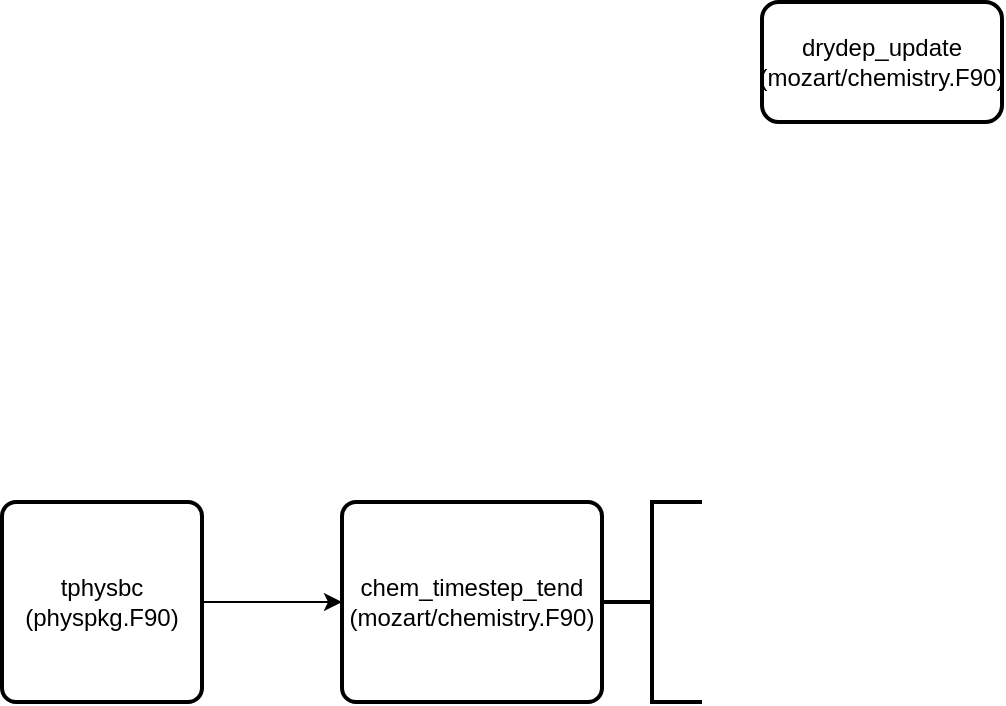 <mxfile version="20.8.11" type="github"><diagram name="Page-1" id="RVc5O75SGtg6AM-p8no6"><mxGraphModel dx="2092" dy="763" grid="1" gridSize="10" guides="1" tooltips="1" connect="1" arrows="1" fold="1" page="1" pageScale="1" pageWidth="850" pageHeight="1100" math="0" shadow="0"><root><mxCell id="0"/><mxCell id="1" parent="0"/><mxCell id="3C-lH5bUP-_9y8NJJMrf-3" value="" style="edgeStyle=orthogonalEdgeStyle;rounded=0;orthogonalLoop=1;jettySize=auto;html=1;" edge="1" parent="1" source="3C-lH5bUP-_9y8NJJMrf-1" target="3C-lH5bUP-_9y8NJJMrf-2"><mxGeometry relative="1" as="geometry"/></mxCell><mxCell id="3C-lH5bUP-_9y8NJJMrf-1" value="tphysbc&lt;br&gt;(physpkg.F90)" style="rounded=1;whiteSpace=wrap;html=1;absoluteArcSize=1;arcSize=14;strokeWidth=2;" vertex="1" parent="1"><mxGeometry x="-810" y="320" width="100" height="100" as="geometry"/></mxCell><mxCell id="3C-lH5bUP-_9y8NJJMrf-2" value="chem_timestep_tend&lt;br&gt;(mozart/chemistry.F90)" style="rounded=1;whiteSpace=wrap;html=1;absoluteArcSize=1;arcSize=14;strokeWidth=2;" vertex="1" parent="1"><mxGeometry x="-640" y="320" width="130" height="100" as="geometry"/></mxCell><mxCell id="3C-lH5bUP-_9y8NJJMrf-4" value="drydep_update&lt;br&gt;(mozart/chemistry.F90)" style="rounded=1;whiteSpace=wrap;html=1;arcSize=14;strokeWidth=2;" vertex="1" parent="1"><mxGeometry x="-430" y="70" width="120" height="60" as="geometry"/></mxCell><mxCell id="3C-lH5bUP-_9y8NJJMrf-6" value="" style="strokeWidth=2;html=1;shape=mxgraph.flowchart.annotation_2;align=left;labelPosition=right;pointerEvents=1;" vertex="1" parent="1"><mxGeometry x="-510" y="320" width="50" height="100" as="geometry"/></mxCell></root></mxGraphModel></diagram></mxfile>